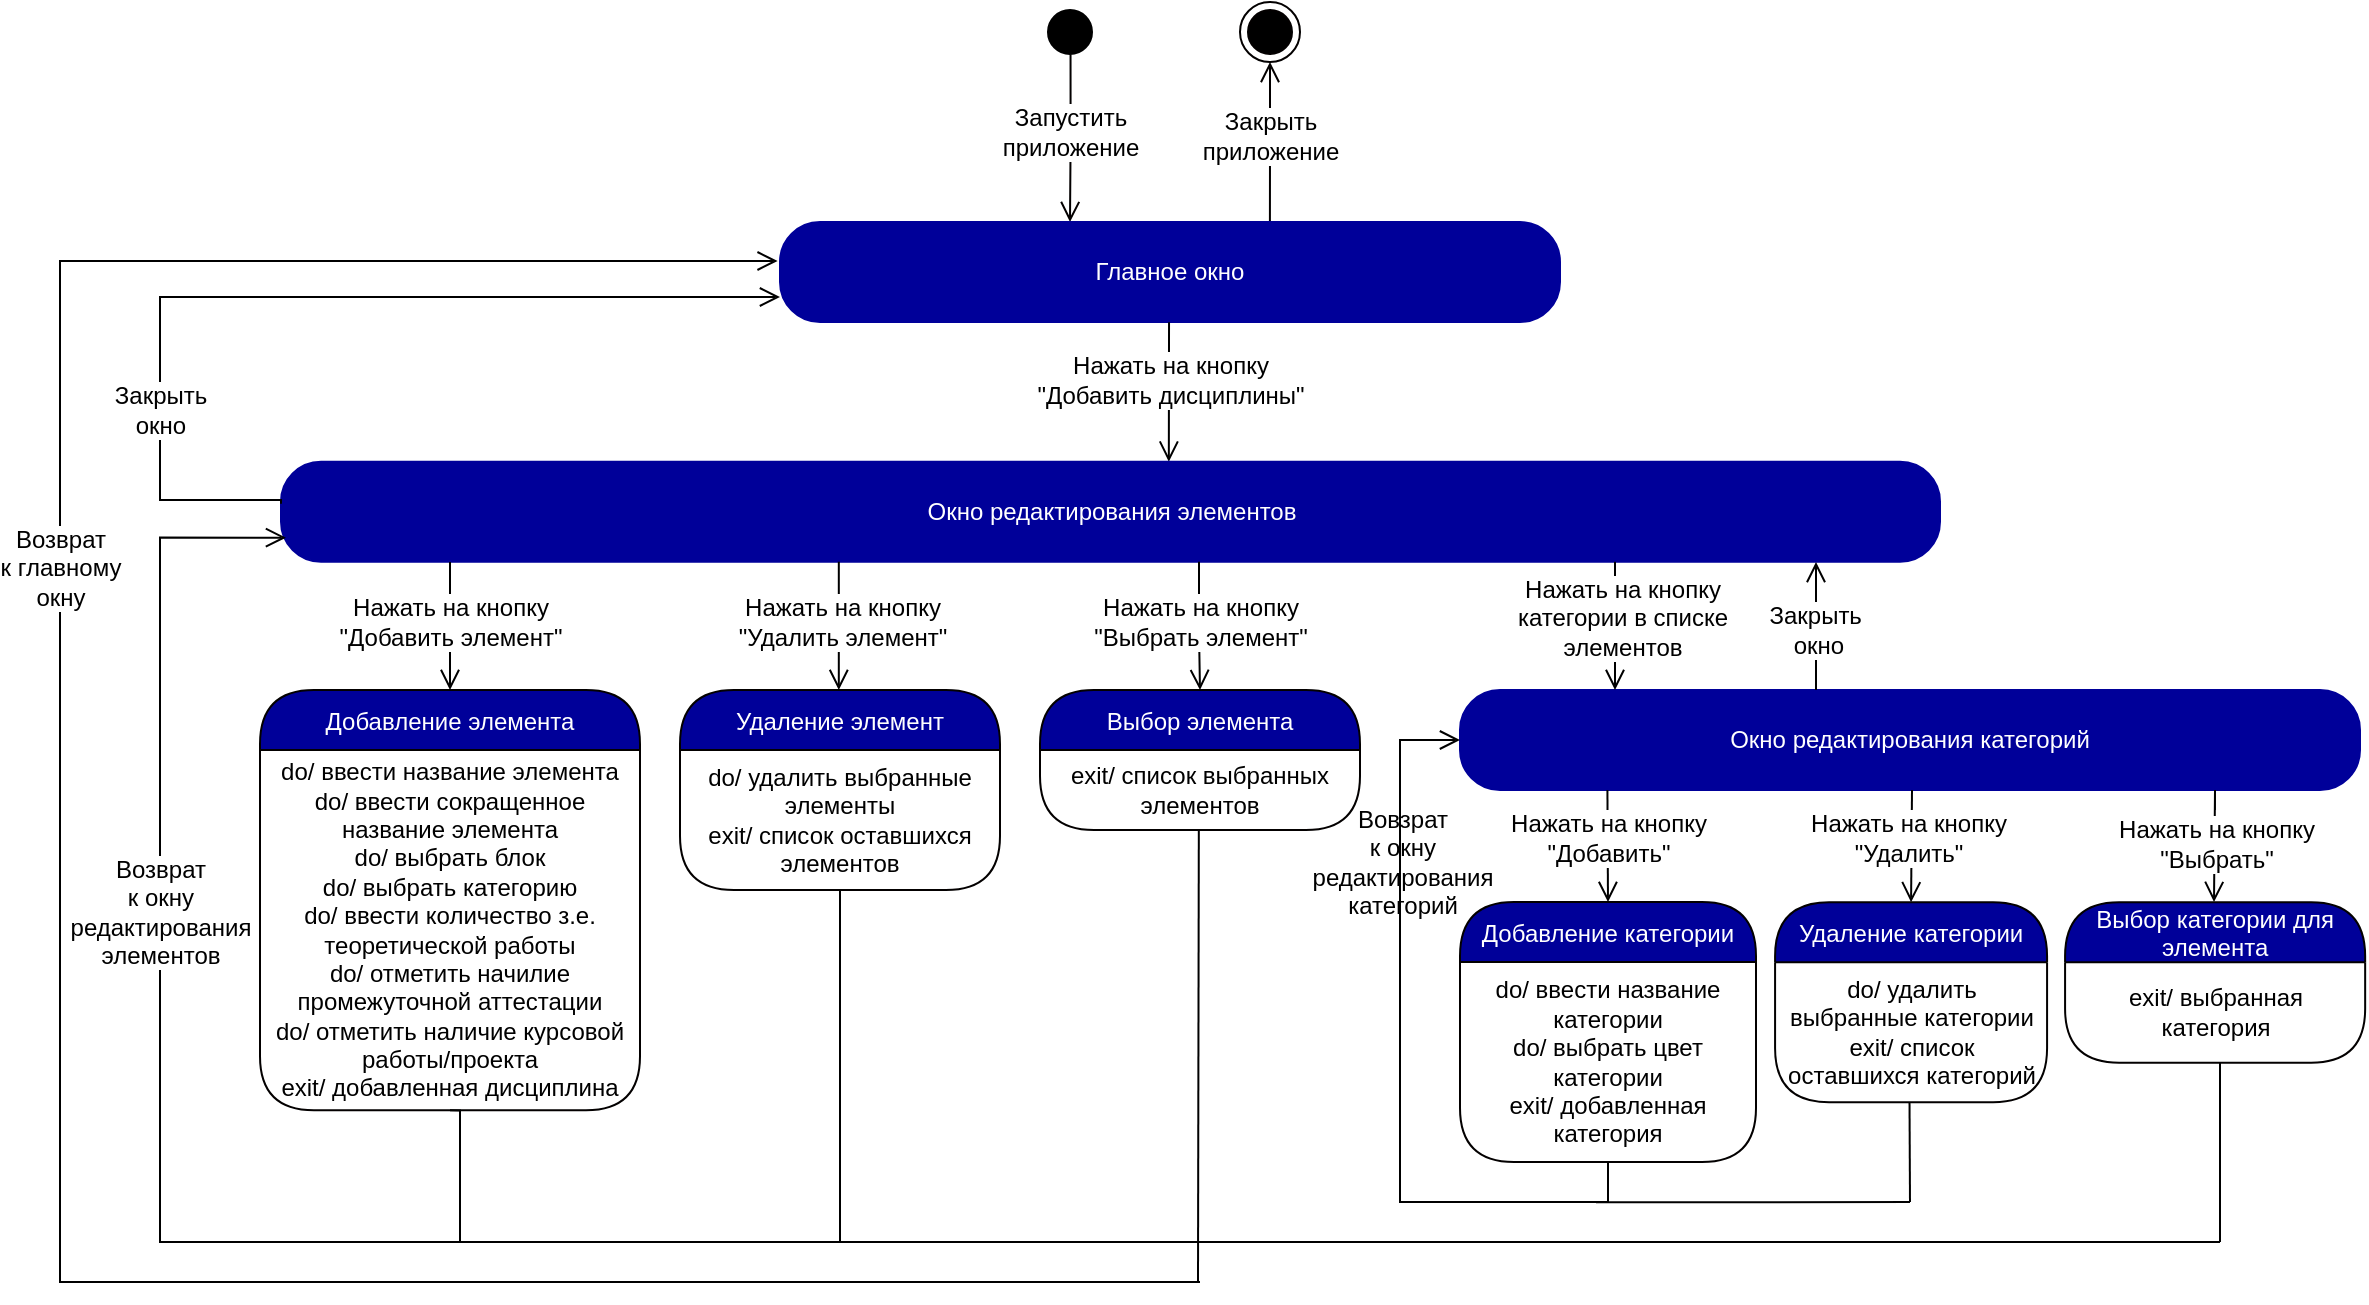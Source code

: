 <mxfile version="16.5.1" type="device"><diagram id="etlDYVYETBeBH645nl2H" name="Page-1"><mxGraphModel dx="3183" dy="943" grid="1" gridSize="10" guides="1" tooltips="1" connect="1" arrows="1" fold="1" page="1" pageScale="1" pageWidth="850" pageHeight="1100" math="0" shadow="0"><root><mxCell id="0"/><mxCell id="1" parent="0"/><mxCell id="867nS2tPv7f6M5Oq-kr3-5" value="" style="ellipse;html=1;shape=startState;fillColor=#000000;strokeColor=#000000;fontColor=#000099;" parent="1" vertex="1"><mxGeometry x="-510" y="340" width="30" height="30" as="geometry"/></mxCell><mxCell id="867nS2tPv7f6M5Oq-kr3-6" value="&lt;font style=&quot;font-size: 12px&quot;&gt;Запустить &lt;br&gt;приложение&lt;/font&gt;" style="edgeStyle=orthogonalEdgeStyle;html=1;verticalAlign=bottom;endArrow=open;endSize=8;strokeColor=#030000;rounded=0;exitX=0.509;exitY=0.876;exitDx=0;exitDy=0;exitPerimeter=0;spacingBottom=-14;fontSize=10;" parent="1" source="867nS2tPv7f6M5Oq-kr3-5" edge="1"><mxGeometry relative="1" as="geometry"><mxPoint x="-495" y="450" as="targetPoint"/><mxPoint x="-525" y="410" as="sourcePoint"/></mxGeometry></mxCell><mxCell id="867nS2tPv7f6M5Oq-kr3-8" value="&lt;font style=&quot;font-size: 12px&quot;&gt;Закрыть&lt;br&gt;приложение&lt;/font&gt;" style="edgeStyle=orthogonalEdgeStyle;html=1;verticalAlign=bottom;endArrow=open;endSize=8;strokeColor=#030000;rounded=0;spacingBottom=-14;fontSize=10;entryX=0.5;entryY=1;entryDx=0;entryDy=0;exitX=0.781;exitY=0;exitDx=0;exitDy=0;exitPerimeter=0;" parent="1" target="867nS2tPv7f6M5Oq-kr3-9" edge="1"><mxGeometry relative="1" as="geometry"><mxPoint x="-300" y="420" as="targetPoint"/><mxPoint x="-395.04" y="450" as="sourcePoint"/><Array as="points"><mxPoint x="-395" y="410"/><mxPoint x="-395" y="410"/></Array></mxGeometry></mxCell><mxCell id="867nS2tPv7f6M5Oq-kr3-9" value="" style="ellipse;html=1;shape=endState;fillColor=#000000;strokeColor=#030000;" parent="1" vertex="1"><mxGeometry x="-410" y="340" width="30" height="30" as="geometry"/></mxCell><mxCell id="qDviGn5YjymdtYlAbA-W-9" value="Главное окно" style="rounded=1;whiteSpace=wrap;html=1;arcSize=40;fontColor=#FFFFFF;fillColor=#000099;strokeColor=#000099;" parent="1" vertex="1"><mxGeometry x="-640" y="450" width="390" height="50" as="geometry"/></mxCell><mxCell id="qDviGn5YjymdtYlAbA-W-13" value="" style="edgeStyle=orthogonalEdgeStyle;html=1;verticalAlign=bottom;endArrow=open;endSize=8;strokeColor=#000000;rounded=0;fontSize=10;exitX=0.097;exitY=1.006;exitDx=0;exitDy=0;exitPerimeter=0;entryX=0.154;entryY=0;entryDx=0;entryDy=0;entryPerimeter=0;" parent="1" edge="1"><mxGeometry relative="1" as="geometry"><mxPoint x="-445.587" y="569.82" as="targetPoint"/><mxPoint x="-445.48" y="500.12" as="sourcePoint"/><Array as="points"><mxPoint x="-445.65" y="509.82"/></Array></mxGeometry></mxCell><mxCell id="qDviGn5YjymdtYlAbA-W-14" value="Нажать на кнопку&lt;br&gt;&quot;Добавить дисциплины&quot;" style="edgeLabel;html=1;align=center;verticalAlign=middle;resizable=0;points=[];fontSize=12;" parent="qDviGn5YjymdtYlAbA-W-13" vertex="1" connectable="0"><mxGeometry x="-0.252" y="2" relative="1" as="geometry"><mxPoint x="-2" y="3" as="offset"/></mxGeometry></mxCell><mxCell id="qDviGn5YjymdtYlAbA-W-16" value="Добавление элемента" style="swimlane;fontStyle=0;align=center;verticalAlign=middle;childLayout=stackLayout;horizontal=1;startSize=30;horizontalStack=0;resizeParent=0;resizeLast=1;container=0;fontColor=#FFFFFF;collapsible=0;rounded=1;arcSize=30;strokeColor=#030000;fillColor=#000099;swimlaneFillColor=#FFFFFF;dropTarget=0;fontSize=12;" parent="1" vertex="1"><mxGeometry x="-900" y="684" width="190" height="210.18" as="geometry"/></mxCell><mxCell id="qDviGn5YjymdtYlAbA-W-17" value="do/ ввести название элемента&lt;br&gt;do/ ввести сокращенное название элемента&lt;br&gt;do/ выбрать блок&lt;br&gt;do/ выбрать категорию&lt;br&gt;do/ ввести количество з.е. теоретической работы&lt;br&gt;do/ отметить начилие промежуточной аттестации&lt;br&gt;do/ отметить наличие курсовой работы/проекта&lt;br&gt;exit/ добавленная дисциплина" style="text;html=1;strokeColor=none;fillColor=none;align=center;verticalAlign=middle;spacingLeft=4;spacingRight=4;whiteSpace=wrap;overflow=hidden;rotatable=0;fontColor=#000000;fontSize=12;" parent="qDviGn5YjymdtYlAbA-W-16" vertex="1"><mxGeometry y="30" width="190" height="180.18" as="geometry"/></mxCell><mxCell id="qDviGn5YjymdtYlAbA-W-21" value="Окно редактирования элементов" style="rounded=1;whiteSpace=wrap;html=1;arcSize=40;fontColor=#FFFFFF;fillColor=#000099;strokeColor=#000099;" parent="1" vertex="1"><mxGeometry x="-889.5" y="569.82" width="829.5" height="50" as="geometry"/></mxCell><mxCell id="qDviGn5YjymdtYlAbA-W-22" value="" style="edgeStyle=orthogonalEdgeStyle;html=1;verticalAlign=bottom;endArrow=open;endSize=8;strokeColor=#000000;rounded=0;fontSize=10;entryX=0.5;entryY=0;entryDx=0;entryDy=0;" parent="1" target="qDviGn5YjymdtYlAbA-W-16" edge="1"><mxGeometry relative="1" as="geometry"><mxPoint x="-1059" y="689.82" as="targetPoint"/><mxPoint x="-805" y="620" as="sourcePoint"/><Array as="points"><mxPoint x="-805" y="620"/></Array></mxGeometry></mxCell><mxCell id="qDviGn5YjymdtYlAbA-W-23" value="Нажать на кнопку&lt;br&gt;&quot;Добавить элемент&quot;" style="edgeLabel;html=1;align=center;verticalAlign=middle;resizable=0;points=[];fontSize=12;" parent="qDviGn5YjymdtYlAbA-W-22" vertex="1" connectable="0"><mxGeometry x="-0.252" y="2" relative="1" as="geometry"><mxPoint x="-2" y="6" as="offset"/></mxGeometry></mxCell><mxCell id="qDviGn5YjymdtYlAbA-W-24" value="" style="edgeStyle=orthogonalEdgeStyle;html=1;verticalAlign=bottom;endArrow=open;endSize=8;strokeColor=#000000;rounded=0;fontSize=10;exitX=0.5;exitY=1;exitDx=0;exitDy=0;" parent="1" source="qDviGn5YjymdtYlAbA-W-17" edge="1"><mxGeometry relative="1" as="geometry"><mxPoint x="-887" y="607.82" as="targetPoint"/><mxPoint x="-1038.53" y="939.82" as="sourcePoint"/><Array as="points"><mxPoint x="-800" y="894"/><mxPoint x="-800" y="960"/><mxPoint x="-950" y="960"/><mxPoint x="-950" y="608"/></Array></mxGeometry></mxCell><mxCell id="qDviGn5YjymdtYlAbA-W-25" value="Возврат &lt;br&gt;к окну&lt;br&gt;редактирования&lt;br&gt;элементов" style="edgeLabel;html=1;align=center;verticalAlign=middle;resizable=0;points=[];fontSize=12;" parent="qDviGn5YjymdtYlAbA-W-24" vertex="1" connectable="0"><mxGeometry x="-0.252" y="2" relative="1" as="geometry"><mxPoint x="2" y="-148" as="offset"/></mxGeometry></mxCell><mxCell id="qDviGn5YjymdtYlAbA-W-35" value="" style="edgeStyle=orthogonalEdgeStyle;html=1;verticalAlign=bottom;endArrow=open;endSize=8;strokeColor=#000000;rounded=0;fontSize=10;exitX=0;exitY=0.42;exitDx=0;exitDy=0;exitPerimeter=0;entryX=0;entryY=0.75;entryDx=0;entryDy=0;" parent="1" source="qDviGn5YjymdtYlAbA-W-21" target="qDviGn5YjymdtYlAbA-W-9" edge="1"><mxGeometry relative="1" as="geometry"><mxPoint x="-870" y="488" as="targetPoint"/><mxPoint x="-895.767" y="589.35" as="sourcePoint"/><Array as="points"><mxPoint x="-889" y="589"/><mxPoint x="-950" y="589"/><mxPoint x="-950" y="488"/></Array></mxGeometry></mxCell><mxCell id="qDviGn5YjymdtYlAbA-W-36" value="Закрыть &lt;br&gt;окно" style="edgeLabel;html=1;align=center;verticalAlign=middle;resizable=0;points=[];fontSize=12;" parent="qDviGn5YjymdtYlAbA-W-35" vertex="1" connectable="0"><mxGeometry x="-0.363" y="-2" relative="1" as="geometry"><mxPoint x="-2" y="43" as="offset"/></mxGeometry></mxCell><mxCell id="qDviGn5YjymdtYlAbA-W-37" value="Окно редактирования категорий" style="rounded=1;whiteSpace=wrap;html=1;arcSize=40;fontColor=#FFFFFF;fillColor=#000099;strokeColor=#000099;" parent="1" vertex="1"><mxGeometry x="-300" y="684" width="450" height="50" as="geometry"/></mxCell><mxCell id="qDviGn5YjymdtYlAbA-W-38" value="" style="edgeStyle=orthogonalEdgeStyle;html=1;verticalAlign=bottom;endArrow=open;endSize=8;strokeColor=#000000;rounded=0;fontSize=10;exitX=0.477;exitY=1.04;exitDx=0;exitDy=0;exitPerimeter=0;" parent="1" edge="1"><mxGeometry relative="1" as="geometry"><mxPoint x="-222" y="684" as="targetPoint"/><mxPoint x="-222.495" y="619.82" as="sourcePoint"/><Array as="points"><mxPoint x="-222.09" y="683.82"/></Array></mxGeometry></mxCell><mxCell id="qDviGn5YjymdtYlAbA-W-39" value="Нажать на кнопку &lt;br&gt;категории в списке &lt;br&gt;элементов" style="edgeLabel;html=1;align=center;verticalAlign=middle;resizable=0;points=[];fontSize=12;" parent="qDviGn5YjymdtYlAbA-W-38" vertex="1" connectable="0"><mxGeometry x="-0.252" y="2" relative="1" as="geometry"><mxPoint x="1" y="4" as="offset"/></mxGeometry></mxCell><mxCell id="qDviGn5YjymdtYlAbA-W-58" value="" style="edgeStyle=orthogonalEdgeStyle;html=1;verticalAlign=bottom;endArrow=open;endSize=8;strokeColor=#000000;rounded=0;fontSize=10;" parent="1" edge="1"><mxGeometry relative="1" as="geometry"><mxPoint x="-122" y="620" as="targetPoint"/><mxPoint x="-122" y="653.21" as="sourcePoint"/><Array as="points"><mxPoint x="-122.5" y="684.03"/></Array></mxGeometry></mxCell><mxCell id="qDviGn5YjymdtYlAbA-W-59" value="Закрыть&amp;nbsp;&lt;br&gt;окно" style="edgeLabel;html=1;align=center;verticalAlign=middle;resizable=0;points=[];fontSize=12;" parent="qDviGn5YjymdtYlAbA-W-58" vertex="1" connectable="0"><mxGeometry x="-0.252" y="2" relative="1" as="geometry"><mxPoint x="3" y="-26" as="offset"/></mxGeometry></mxCell><mxCell id="qDviGn5YjymdtYlAbA-W-60" value="" style="edgeStyle=orthogonalEdgeStyle;html=1;verticalAlign=bottom;endArrow=open;endSize=8;strokeColor=#000000;rounded=0;fontSize=10;" parent="1" edge="1"><mxGeometry relative="1" as="geometry"><mxPoint x="-226" y="790" as="targetPoint"/><mxPoint x="-226.29" y="734.0" as="sourcePoint"/><Array as="points"><mxPoint x="-226.29" y="734.0"/></Array></mxGeometry></mxCell><mxCell id="qDviGn5YjymdtYlAbA-W-61" value="Нажать на кнопку&lt;br&gt;&quot;Добавить&quot;" style="edgeLabel;html=1;align=center;verticalAlign=middle;resizable=0;points=[];fontSize=12;" parent="qDviGn5YjymdtYlAbA-W-60" vertex="1" connectable="0"><mxGeometry x="-0.252" y="2" relative="1" as="geometry"><mxPoint x="-2" y="3" as="offset"/></mxGeometry></mxCell><mxCell id="qDviGn5YjymdtYlAbA-W-62" value="Добавление категории" style="swimlane;fontStyle=0;align=center;verticalAlign=middle;childLayout=stackLayout;horizontal=1;startSize=30;horizontalStack=0;resizeParent=0;resizeLast=1;container=0;fontColor=#FFFFFF;collapsible=0;rounded=1;arcSize=30;strokeColor=#030000;fillColor=#000099;swimlaneFillColor=#FFFFFF;dropTarget=0;fontSize=12;" parent="1" vertex="1"><mxGeometry x="-300.0" y="790.0" width="148" height="130" as="geometry"/></mxCell><mxCell id="qDviGn5YjymdtYlAbA-W-63" value="do/ ввести название категории&lt;br&gt;do/ выбрать цвет категории&lt;br&gt;exit/ добавленная категория" style="text;html=1;strokeColor=none;fillColor=none;align=center;verticalAlign=middle;spacingLeft=4;spacingRight=4;whiteSpace=wrap;overflow=hidden;rotatable=0;fontColor=#000000;fontSize=12;" parent="qDviGn5YjymdtYlAbA-W-62" vertex="1"><mxGeometry y="30" width="148" height="100" as="geometry"/></mxCell><mxCell id="qDviGn5YjymdtYlAbA-W-66" value="" style="edgeStyle=orthogonalEdgeStyle;html=1;verticalAlign=bottom;endArrow=open;endSize=8;strokeColor=#000000;rounded=0;fontSize=10;entryX=0.5;entryY=0;entryDx=0;entryDy=0;" parent="1" target="qDviGn5YjymdtYlAbA-W-71" edge="1"><mxGeometry relative="1" as="geometry"><mxPoint x="-77.69" y="793.18" as="targetPoint"/><mxPoint x="-74" y="734" as="sourcePoint"/><Array as="points"><mxPoint x="-74" y="734"/><mxPoint x="-74" y="790"/></Array></mxGeometry></mxCell><mxCell id="qDviGn5YjymdtYlAbA-W-67" value="Нажать на кнопку&lt;br&gt;&quot;Удалить&quot;" style="edgeLabel;html=1;align=center;verticalAlign=middle;resizable=0;points=[];fontSize=12;" parent="qDviGn5YjymdtYlAbA-W-66" vertex="1" connectable="0"><mxGeometry x="-0.252" y="2" relative="1" as="geometry"><mxPoint x="-4" y="3" as="offset"/></mxGeometry></mxCell><mxCell id="qDviGn5YjymdtYlAbA-W-71" value="Удаление категории" style="swimlane;fontStyle=0;align=center;verticalAlign=middle;childLayout=stackLayout;horizontal=1;startSize=30;horizontalStack=0;resizeParent=0;resizeLast=1;container=0;fontColor=#FFFFFF;collapsible=0;rounded=1;arcSize=30;strokeColor=#030000;fillColor=#000099;swimlaneFillColor=#FFFFFF;dropTarget=0;fontSize=12;" parent="1" vertex="1"><mxGeometry x="-142.46" y="790.12" width="136" height="100" as="geometry"/></mxCell><mxCell id="qDviGn5YjymdtYlAbA-W-72" value="do/ удалить выбранные категории&lt;br&gt;exit/ список оставшихся категорий" style="text;html=1;strokeColor=none;fillColor=none;align=center;verticalAlign=middle;spacingLeft=4;spacingRight=4;whiteSpace=wrap;overflow=hidden;rotatable=0;fontColor=#000000;fontSize=12;" parent="qDviGn5YjymdtYlAbA-W-71" vertex="1"><mxGeometry y="30" width="136" height="70" as="geometry"/></mxCell><mxCell id="qDviGn5YjymdtYlAbA-W-75" value="Выбор категории для&#10;элемента" style="swimlane;fontStyle=0;align=center;verticalAlign=middle;childLayout=stackLayout;horizontal=1;startSize=30;horizontalStack=0;resizeParent=0;resizeLast=1;container=0;fontColor=#FFFFFF;collapsible=0;rounded=1;arcSize=30;strokeColor=#030000;fillColor=#000099;swimlaneFillColor=#FFFFFF;dropTarget=0;fontSize=12;" parent="1" vertex="1"><mxGeometry x="2.54" y="790.12" width="150.04" height="80.24" as="geometry"/></mxCell><mxCell id="qDviGn5YjymdtYlAbA-W-76" value="exit/ выбранная категория" style="text;html=1;strokeColor=none;fillColor=none;align=center;verticalAlign=middle;spacingLeft=4;spacingRight=4;whiteSpace=wrap;overflow=hidden;rotatable=0;fontColor=#000000;fontSize=12;" parent="qDviGn5YjymdtYlAbA-W-75" vertex="1"><mxGeometry y="30" width="150.04" height="50" as="geometry"/></mxCell><mxCell id="qDviGn5YjymdtYlAbA-W-77" value="exit/ список добавленных блоков" style="text;html=1;strokeColor=none;fillColor=none;align=center;verticalAlign=middle;spacingLeft=4;spacingRight=4;whiteSpace=wrap;overflow=hidden;rotatable=0;fontColor=#000000;fontSize=12;" parent="qDviGn5YjymdtYlAbA-W-75" vertex="1"><mxGeometry y="80" width="150.04" height="0.24" as="geometry"/></mxCell><mxCell id="qDviGn5YjymdtYlAbA-W-81" value="" style="edgeStyle=orthogonalEdgeStyle;html=1;verticalAlign=bottom;endArrow=open;endSize=8;strokeColor=#000000;rounded=0;fontSize=10;exitX=0.477;exitY=1.04;exitDx=0;exitDy=0;exitPerimeter=0;" parent="1" edge="1"><mxGeometry relative="1" as="geometry"><mxPoint x="-610" y="684" as="targetPoint"/><mxPoint x="-610.585" y="619.82" as="sourcePoint"/><Array as="points"><mxPoint x="-610.18" y="683.82"/></Array></mxGeometry></mxCell><mxCell id="qDviGn5YjymdtYlAbA-W-82" value="Нажать на кнопку&lt;br&gt;&quot;Удалить элемент&quot;" style="edgeLabel;html=1;align=center;verticalAlign=middle;resizable=0;points=[];fontSize=12;" parent="qDviGn5YjymdtYlAbA-W-81" vertex="1" connectable="0"><mxGeometry x="-0.252" y="2" relative="1" as="geometry"><mxPoint x="-1" y="6" as="offset"/></mxGeometry></mxCell><mxCell id="qDviGn5YjymdtYlAbA-W-85" value="Удаление элемент" style="swimlane;fontStyle=0;align=center;verticalAlign=middle;childLayout=stackLayout;horizontal=1;startSize=30;horizontalStack=0;resizeParent=0;resizeLast=1;container=0;fontColor=#FFFFFF;collapsible=0;rounded=1;arcSize=30;strokeColor=#030000;fillColor=#000099;swimlaneFillColor=#FFFFFF;dropTarget=0;fontSize=12;" parent="1" vertex="1"><mxGeometry x="-690" y="684" width="160" height="100" as="geometry"/></mxCell><mxCell id="qDviGn5YjymdtYlAbA-W-86" value="do/ удалить выбранные элементы&lt;br&gt;exit/ список оставшихся элементов" style="text;html=1;strokeColor=none;fillColor=none;align=center;verticalAlign=middle;spacingLeft=4;spacingRight=4;whiteSpace=wrap;overflow=hidden;rotatable=0;fontColor=#000000;fontSize=12;" parent="qDviGn5YjymdtYlAbA-W-85" vertex="1"><mxGeometry y="30" width="160" height="70" as="geometry"/></mxCell><mxCell id="qDviGn5YjymdtYlAbA-W-89" value="" style="edgeStyle=orthogonalEdgeStyle;html=1;verticalAlign=bottom;endArrow=open;endSize=8;strokeColor=#000000;rounded=0;fontSize=10;entryX=0.5;entryY=0;entryDx=0;entryDy=0;" parent="1" target="qDviGn5YjymdtYlAbA-W-91" edge="1"><mxGeometry relative="1" as="geometry"><mxPoint x="-430" y="680" as="targetPoint"/><mxPoint x="-430.5" y="619.82" as="sourcePoint"/><Array as="points"><mxPoint x="-430" y="655"/><mxPoint x="-430" y="655"/></Array></mxGeometry></mxCell><mxCell id="qDviGn5YjymdtYlAbA-W-90" value="Нажать на кнопку&lt;br&gt;&quot;Выбрать элемент&quot;" style="edgeLabel;html=1;align=center;verticalAlign=middle;resizable=0;points=[];fontSize=12;" parent="qDviGn5YjymdtYlAbA-W-89" vertex="1" connectable="0"><mxGeometry x="-0.252" y="2" relative="1" as="geometry"><mxPoint x="-2" y="6" as="offset"/></mxGeometry></mxCell><mxCell id="qDviGn5YjymdtYlAbA-W-91" value="Выбор элемента" style="swimlane;fontStyle=0;align=center;verticalAlign=middle;childLayout=stackLayout;horizontal=1;startSize=30;horizontalStack=0;resizeParent=0;resizeLast=1;container=0;fontColor=#FFFFFF;collapsible=0;rounded=1;arcSize=30;strokeColor=#030000;fillColor=#000099;swimlaneFillColor=#FFFFFF;dropTarget=0;fontSize=12;" parent="1" vertex="1"><mxGeometry x="-510" y="684" width="160" height="70" as="geometry"/></mxCell><mxCell id="qDviGn5YjymdtYlAbA-W-92" value="exit/ список выбранных элементов" style="text;html=1;strokeColor=none;fillColor=none;align=center;verticalAlign=middle;spacingLeft=4;spacingRight=4;whiteSpace=wrap;overflow=hidden;rotatable=0;fontColor=#000000;fontSize=12;" parent="qDviGn5YjymdtYlAbA-W-91" vertex="1"><mxGeometry y="30" width="160" height="40" as="geometry"/></mxCell><mxCell id="qDviGn5YjymdtYlAbA-W-93" value="" style="edgeStyle=orthogonalEdgeStyle;html=1;verticalAlign=bottom;endArrow=open;endSize=8;strokeColor=#000000;rounded=0;fontSize=10;entryX=-0.003;entryY=0.39;entryDx=0;entryDy=0;entryPerimeter=0;" parent="1" target="qDviGn5YjymdtYlAbA-W-9" edge="1"><mxGeometry relative="1" as="geometry"><mxPoint x="-870" y="470" as="targetPoint"/><mxPoint x="-430" y="980" as="sourcePoint"/><Array as="points"><mxPoint x="-1000" y="980"/><mxPoint x="-1000" y="470"/></Array></mxGeometry></mxCell><mxCell id="0ByOronRbZowCB3YisyZ-20" value="Возврат&lt;br&gt;к главному &lt;br&gt;окну" style="edgeLabel;html=1;align=center;verticalAlign=middle;resizable=0;points=[];fontSize=12;" parent="qDviGn5YjymdtYlAbA-W-93" vertex="1" connectable="0"><mxGeometry x="0.379" y="-1" relative="1" as="geometry"><mxPoint x="-1" y="65" as="offset"/></mxGeometry></mxCell><mxCell id="0ByOronRbZowCB3YisyZ-5" value="" style="edgeStyle=orthogonalEdgeStyle;html=1;verticalAlign=bottom;endArrow=open;endSize=8;strokeColor=#000000;rounded=0;fontSize=10;" parent="1" edge="1"><mxGeometry relative="1" as="geometry"><mxPoint x="77" y="790" as="targetPoint"/><mxPoint x="77.49" y="744" as="sourcePoint"/><Array as="points"><mxPoint x="77.81" y="734.0"/></Array></mxGeometry></mxCell><mxCell id="0ByOronRbZowCB3YisyZ-6" value="Нажать на кнопку&lt;br&gt;&quot;Выбрать&quot;" style="edgeLabel;html=1;align=center;verticalAlign=middle;resizable=0;points=[];fontSize=12;" parent="0ByOronRbZowCB3YisyZ-5" vertex="1" connectable="0"><mxGeometry x="-0.252" y="2" relative="1" as="geometry"><mxPoint x="-1" y="12" as="offset"/></mxGeometry></mxCell><mxCell id="0ByOronRbZowCB3YisyZ-8" value="" style="edgeStyle=orthogonalEdgeStyle;html=1;verticalAlign=bottom;endArrow=open;endSize=8;strokeColor=#000000;rounded=0;fontSize=10;exitX=0.5;exitY=1;exitDx=0;exitDy=0;entryX=0;entryY=0.5;entryDx=0;entryDy=0;" parent="1" source="qDviGn5YjymdtYlAbA-W-63" target="qDviGn5YjymdtYlAbA-W-37" edge="1"><mxGeometry relative="1" as="geometry"><mxPoint x="-860" y="480" as="targetPoint"/><mxPoint x="90" y="1020" as="sourcePoint"/><Array as="points"><mxPoint x="-226" y="940"/><mxPoint x="-330" y="940"/><mxPoint x="-330" y="709"/></Array></mxGeometry></mxCell><mxCell id="0ByOronRbZowCB3YisyZ-11" value="Вовзрат&lt;br style=&quot;font-size: 12px&quot;&gt;к окну&lt;br&gt;редактирования&lt;br&gt;категорий" style="edgeLabel;html=1;align=center;verticalAlign=middle;resizable=0;points=[];fontSize=12;labelBackgroundColor=none;" parent="0ByOronRbZowCB3YisyZ-8" vertex="1" connectable="0"><mxGeometry x="0.354" y="-1" relative="1" as="geometry"><mxPoint y="-34" as="offset"/></mxGeometry></mxCell><mxCell id="0ByOronRbZowCB3YisyZ-13" value="" style="endArrow=none;html=1;rounded=0;fontSize=12;" parent="1" edge="1"><mxGeometry width="50" height="50" relative="1" as="geometry"><mxPoint x="-75" y="940" as="sourcePoint"/><mxPoint x="-75.24" y="890.12" as="targetPoint"/></mxGeometry></mxCell><mxCell id="0ByOronRbZowCB3YisyZ-14" value="" style="endArrow=none;html=1;rounded=0;fontSize=12;" parent="1" edge="1"><mxGeometry width="50" height="50" relative="1" as="geometry"><mxPoint x="80" y="960" as="sourcePoint"/><mxPoint x="80.0" y="870.36" as="targetPoint"/></mxGeometry></mxCell><mxCell id="0ByOronRbZowCB3YisyZ-15" value="" style="endArrow=none;html=1;rounded=0;fontSize=12;" parent="1" edge="1"><mxGeometry width="50" height="50" relative="1" as="geometry"><mxPoint x="-232" y="940.18" as="sourcePoint"/><mxPoint x="-75" y="940" as="targetPoint"/></mxGeometry></mxCell><mxCell id="0ByOronRbZowCB3YisyZ-16" value="" style="endArrow=none;html=1;rounded=0;fontSize=12;" parent="1" edge="1"><mxGeometry width="50" height="50" relative="1" as="geometry"><mxPoint x="-610" y="960" as="sourcePoint"/><mxPoint x="-610.0" y="784.0" as="targetPoint"/></mxGeometry></mxCell><mxCell id="0ByOronRbZowCB3YisyZ-17" value="" style="endArrow=none;html=1;rounded=0;fontSize=12;" parent="1" edge="1"><mxGeometry width="50" height="50" relative="1" as="geometry"><mxPoint x="-800" y="960" as="sourcePoint"/><mxPoint x="80" y="960" as="targetPoint"/></mxGeometry></mxCell><mxCell id="0ByOronRbZowCB3YisyZ-19" value="" style="endArrow=none;html=1;rounded=0;fontSize=12;" parent="1" edge="1"><mxGeometry width="50" height="50" relative="1" as="geometry"><mxPoint x="-431" y="980" as="sourcePoint"/><mxPoint x="-430.59" y="754.0" as="targetPoint"/></mxGeometry></mxCell></root></mxGraphModel></diagram></mxfile>